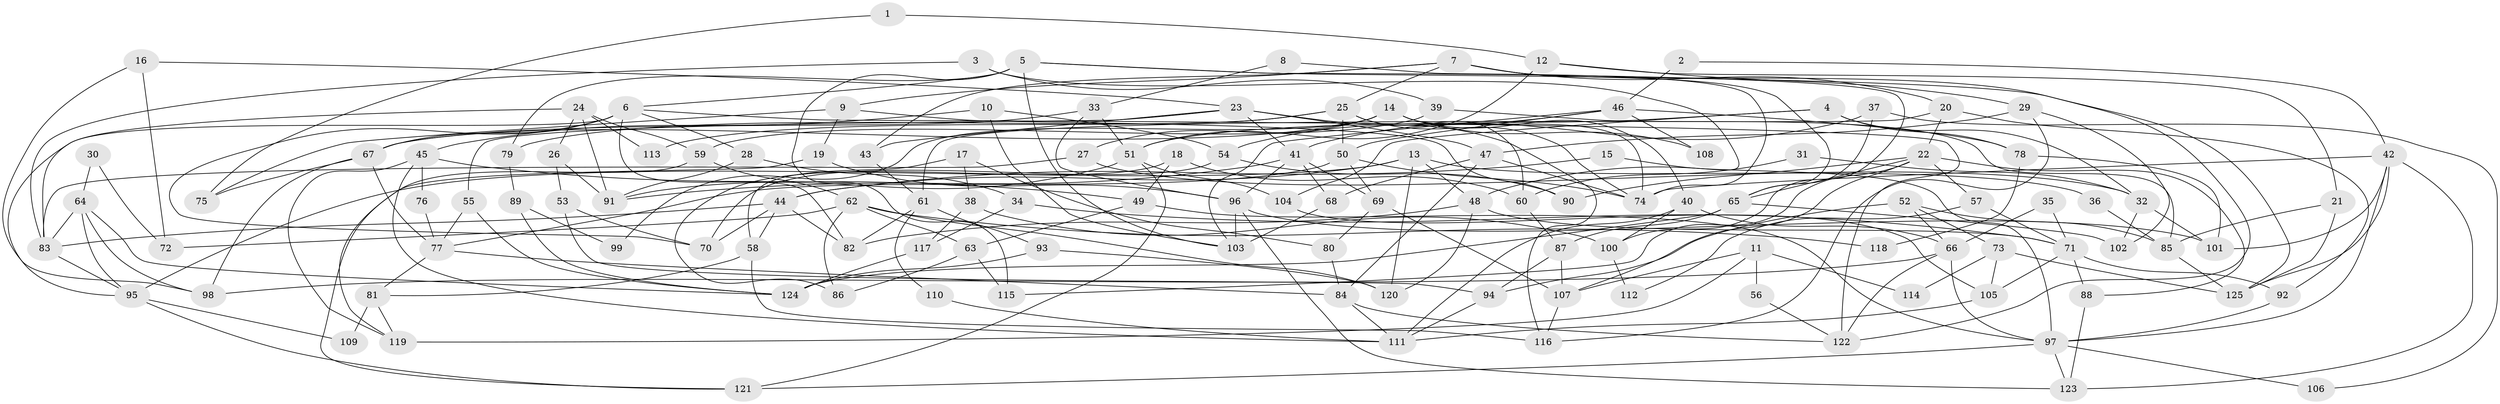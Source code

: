 // coarse degree distribution, {4: 0.17647058823529413, 6: 0.1411764705882353, 9: 0.047058823529411764, 8: 0.07058823529411765, 7: 0.09411764705882353, 5: 0.10588235294117647, 3: 0.24705882352941178, 2: 0.10588235294117647, 10: 0.011764705882352941}
// Generated by graph-tools (version 1.1) at 2025/52/02/27/25 19:52:07]
// undirected, 125 vertices, 250 edges
graph export_dot {
graph [start="1"]
  node [color=gray90,style=filled];
  1;
  2;
  3;
  4;
  5;
  6;
  7;
  8;
  9;
  10;
  11;
  12;
  13;
  14;
  15;
  16;
  17;
  18;
  19;
  20;
  21;
  22;
  23;
  24;
  25;
  26;
  27;
  28;
  29;
  30;
  31;
  32;
  33;
  34;
  35;
  36;
  37;
  38;
  39;
  40;
  41;
  42;
  43;
  44;
  45;
  46;
  47;
  48;
  49;
  50;
  51;
  52;
  53;
  54;
  55;
  56;
  57;
  58;
  59;
  60;
  61;
  62;
  63;
  64;
  65;
  66;
  67;
  68;
  69;
  70;
  71;
  72;
  73;
  74;
  75;
  76;
  77;
  78;
  79;
  80;
  81;
  82;
  83;
  84;
  85;
  86;
  87;
  88;
  89;
  90;
  91;
  92;
  93;
  94;
  95;
  96;
  97;
  98;
  99;
  100;
  101;
  102;
  103;
  104;
  105;
  106;
  107;
  108;
  109;
  110;
  111;
  112;
  113;
  114;
  115;
  116;
  117;
  118;
  119;
  120;
  121;
  122;
  123;
  124;
  125;
  1 -- 75;
  1 -- 12;
  2 -- 46;
  2 -- 42;
  3 -- 83;
  3 -- 48;
  3 -- 39;
  4 -- 32;
  4 -- 51;
  4 -- 78;
  4 -- 104;
  5 -- 103;
  5 -- 125;
  5 -- 6;
  5 -- 79;
  5 -- 100;
  5 -- 115;
  6 -- 122;
  6 -- 28;
  6 -- 67;
  6 -- 70;
  6 -- 82;
  6 -- 95;
  7 -- 43;
  7 -- 20;
  7 -- 9;
  7 -- 25;
  7 -- 65;
  7 -- 122;
  8 -- 74;
  8 -- 33;
  9 -- 19;
  9 -- 75;
  9 -- 90;
  10 -- 103;
  10 -- 54;
  10 -- 45;
  11 -- 107;
  11 -- 119;
  11 -- 56;
  11 -- 114;
  12 -- 29;
  12 -- 51;
  12 -- 21;
  13 -- 44;
  13 -- 95;
  13 -- 36;
  13 -- 48;
  13 -- 120;
  14 -- 74;
  14 -- 40;
  14 -- 27;
  14 -- 67;
  14 -- 99;
  14 -- 108;
  15 -- 97;
  15 -- 44;
  16 -- 23;
  16 -- 98;
  16 -- 72;
  17 -- 58;
  17 -- 80;
  17 -- 38;
  18 -- 49;
  18 -- 60;
  18 -- 86;
  19 -- 96;
  19 -- 121;
  20 -- 22;
  20 -- 61;
  20 -- 92;
  21 -- 125;
  21 -- 85;
  22 -- 65;
  22 -- 115;
  22 -- 57;
  22 -- 88;
  22 -- 90;
  22 -- 107;
  23 -- 116;
  23 -- 55;
  23 -- 41;
  23 -- 43;
  23 -- 47;
  24 -- 83;
  24 -- 59;
  24 -- 26;
  24 -- 91;
  24 -- 113;
  25 -- 74;
  25 -- 50;
  25 -- 60;
  25 -- 79;
  25 -- 113;
  26 -- 53;
  26 -- 91;
  27 -- 83;
  27 -- 32;
  28 -- 91;
  28 -- 34;
  29 -- 47;
  29 -- 116;
  29 -- 102;
  30 -- 64;
  30 -- 72;
  31 -- 32;
  31 -- 60;
  32 -- 101;
  32 -- 102;
  33 -- 67;
  33 -- 96;
  33 -- 51;
  34 -- 71;
  34 -- 117;
  35 -- 71;
  35 -- 66;
  36 -- 85;
  37 -- 65;
  37 -- 41;
  37 -- 106;
  38 -- 100;
  38 -- 117;
  39 -- 85;
  39 -- 59;
  40 -- 111;
  40 -- 66;
  40 -- 100;
  41 -- 91;
  41 -- 68;
  41 -- 69;
  41 -- 96;
  42 -- 74;
  42 -- 123;
  42 -- 97;
  42 -- 101;
  42 -- 125;
  43 -- 61;
  44 -- 70;
  44 -- 82;
  44 -- 58;
  44 -- 83;
  45 -- 111;
  45 -- 49;
  45 -- 76;
  45 -- 119;
  46 -- 78;
  46 -- 103;
  46 -- 50;
  46 -- 54;
  46 -- 108;
  47 -- 84;
  47 -- 68;
  47 -- 74;
  48 -- 71;
  48 -- 82;
  48 -- 120;
  49 -- 97;
  49 -- 63;
  50 -- 69;
  50 -- 74;
  50 -- 77;
  51 -- 91;
  51 -- 104;
  51 -- 121;
  52 -- 73;
  52 -- 66;
  52 -- 85;
  52 -- 94;
  53 -- 94;
  53 -- 70;
  54 -- 90;
  54 -- 70;
  55 -- 77;
  55 -- 124;
  56 -- 122;
  57 -- 71;
  57 -- 112;
  58 -- 81;
  58 -- 116;
  59 -- 62;
  59 -- 119;
  60 -- 87;
  61 -- 82;
  61 -- 93;
  61 -- 110;
  62 -- 63;
  62 -- 120;
  62 -- 72;
  62 -- 86;
  62 -- 118;
  63 -- 86;
  63 -- 115;
  64 -- 83;
  64 -- 124;
  64 -- 95;
  64 -- 98;
  65 -- 102;
  65 -- 87;
  65 -- 124;
  66 -- 98;
  66 -- 97;
  66 -- 122;
  67 -- 75;
  67 -- 77;
  67 -- 98;
  68 -- 103;
  69 -- 80;
  69 -- 107;
  71 -- 92;
  71 -- 105;
  71 -- 88;
  73 -- 125;
  73 -- 105;
  73 -- 114;
  76 -- 77;
  77 -- 81;
  77 -- 84;
  78 -- 101;
  78 -- 118;
  79 -- 89;
  80 -- 84;
  81 -- 119;
  81 -- 109;
  83 -- 95;
  84 -- 122;
  84 -- 111;
  85 -- 125;
  87 -- 107;
  87 -- 94;
  88 -- 123;
  89 -- 124;
  89 -- 99;
  92 -- 97;
  93 -- 124;
  93 -- 120;
  94 -- 111;
  95 -- 109;
  95 -- 121;
  96 -- 123;
  96 -- 101;
  96 -- 103;
  97 -- 121;
  97 -- 106;
  97 -- 123;
  100 -- 112;
  104 -- 105;
  105 -- 111;
  107 -- 116;
  110 -- 111;
  117 -- 124;
}
